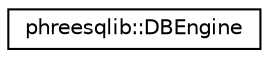 digraph "Graphical Class Hierarchy"
{
 // LATEX_PDF_SIZE
  edge [fontname="Helvetica",fontsize="10",labelfontname="Helvetica",labelfontsize="10"];
  node [fontname="Helvetica",fontsize="10",shape=record];
  rankdir="LR";
  Node0 [label="phreesqlib::DBEngine",height=0.2,width=0.4,color="black", fillcolor="white", style="filled",URL="$classphreesqlib_1_1DBEngine.html",tooltip="The DBEngine class."];
}
